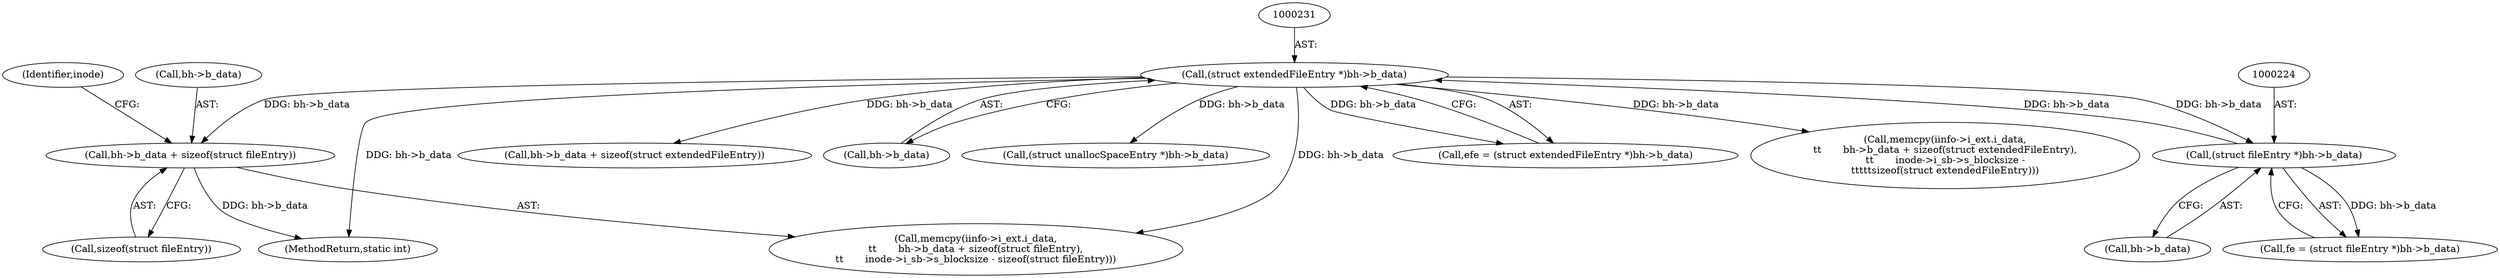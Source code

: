 digraph "0_linux_e159332b9af4b04d882dbcfe1bb0117f0a6d4b58@API" {
"1000498" [label="(Call,bh->b_data + sizeof(struct fileEntry))"];
"1000230" [label="(Call,(struct extendedFileEntry *)bh->b_data)"];
"1000223" [label="(Call,(struct fileEntry *)bh->b_data)"];
"1000225" [label="(Call,bh->b_data)"];
"1000492" [label="(Call,memcpy(iinfo->i_ext.i_data,\n\t\t       bh->b_data + sizeof(struct fileEntry),\n\t\t       inode->i_sb->s_blocksize - sizeof(struct fileEntry)))"];
"1000442" [label="(Call,bh->b_data + sizeof(struct extendedFileEntry))"];
"1000498" [label="(Call,bh->b_data + sizeof(struct fileEntry))"];
"1000232" [label="(Call,bh->b_data)"];
"1000539" [label="(Call,(struct unallocSpaceEntry *)bh->b_data)"];
"1000499" [label="(Call,bh->b_data)"];
"1000230" [label="(Call,(struct extendedFileEntry *)bh->b_data)"];
"1001226" [label="(MethodReturn,static int)"];
"1000221" [label="(Call,fe = (struct fileEntry *)bh->b_data)"];
"1000228" [label="(Call,efe = (struct extendedFileEntry *)bh->b_data)"];
"1000436" [label="(Call,memcpy(iinfo->i_ext.i_data,\n\t\t       bh->b_data + sizeof(struct extendedFileEntry),\n\t\t       inode->i_sb->s_blocksize -\n\t\t\t\t\tsizeof(struct extendedFileEntry)))"];
"1000507" [label="(Identifier,inode)"];
"1000502" [label="(Call,sizeof(struct fileEntry))"];
"1000223" [label="(Call,(struct fileEntry *)bh->b_data)"];
"1000498" -> "1000492"  [label="AST: "];
"1000498" -> "1000502"  [label="CFG: "];
"1000499" -> "1000498"  [label="AST: "];
"1000502" -> "1000498"  [label="AST: "];
"1000507" -> "1000498"  [label="CFG: "];
"1000498" -> "1001226"  [label="DDG: bh->b_data"];
"1000230" -> "1000498"  [label="DDG: bh->b_data"];
"1000230" -> "1000228"  [label="AST: "];
"1000230" -> "1000232"  [label="CFG: "];
"1000231" -> "1000230"  [label="AST: "];
"1000232" -> "1000230"  [label="AST: "];
"1000228" -> "1000230"  [label="CFG: "];
"1000230" -> "1001226"  [label="DDG: bh->b_data"];
"1000230" -> "1000223"  [label="DDG: bh->b_data"];
"1000230" -> "1000228"  [label="DDG: bh->b_data"];
"1000223" -> "1000230"  [label="DDG: bh->b_data"];
"1000230" -> "1000436"  [label="DDG: bh->b_data"];
"1000230" -> "1000442"  [label="DDG: bh->b_data"];
"1000230" -> "1000492"  [label="DDG: bh->b_data"];
"1000230" -> "1000539"  [label="DDG: bh->b_data"];
"1000223" -> "1000221"  [label="AST: "];
"1000223" -> "1000225"  [label="CFG: "];
"1000224" -> "1000223"  [label="AST: "];
"1000225" -> "1000223"  [label="AST: "];
"1000221" -> "1000223"  [label="CFG: "];
"1000223" -> "1000221"  [label="DDG: bh->b_data"];
}
